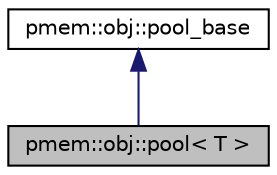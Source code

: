 digraph "pmem::obj::pool&lt; T &gt;"
{
  edge [fontname="Helvetica",fontsize="10",labelfontname="Helvetica",labelfontsize="10"];
  node [fontname="Helvetica",fontsize="10",shape=record];
  Node1 [label="pmem::obj::pool\< T \>",height=0.2,width=0.4,color="black", fillcolor="grey75", style="filled", fontcolor="black"];
  Node2 -> Node1 [dir="back",color="midnightblue",fontsize="10",style="solid",fontname="Helvetica"];
  Node2 [label="pmem::obj::pool_base",height=0.2,width=0.4,color="black", fillcolor="white", style="filled",URL="$classpmem_1_1obj_1_1pool__base.html",tooltip="The non-template pool base class. "];
}

